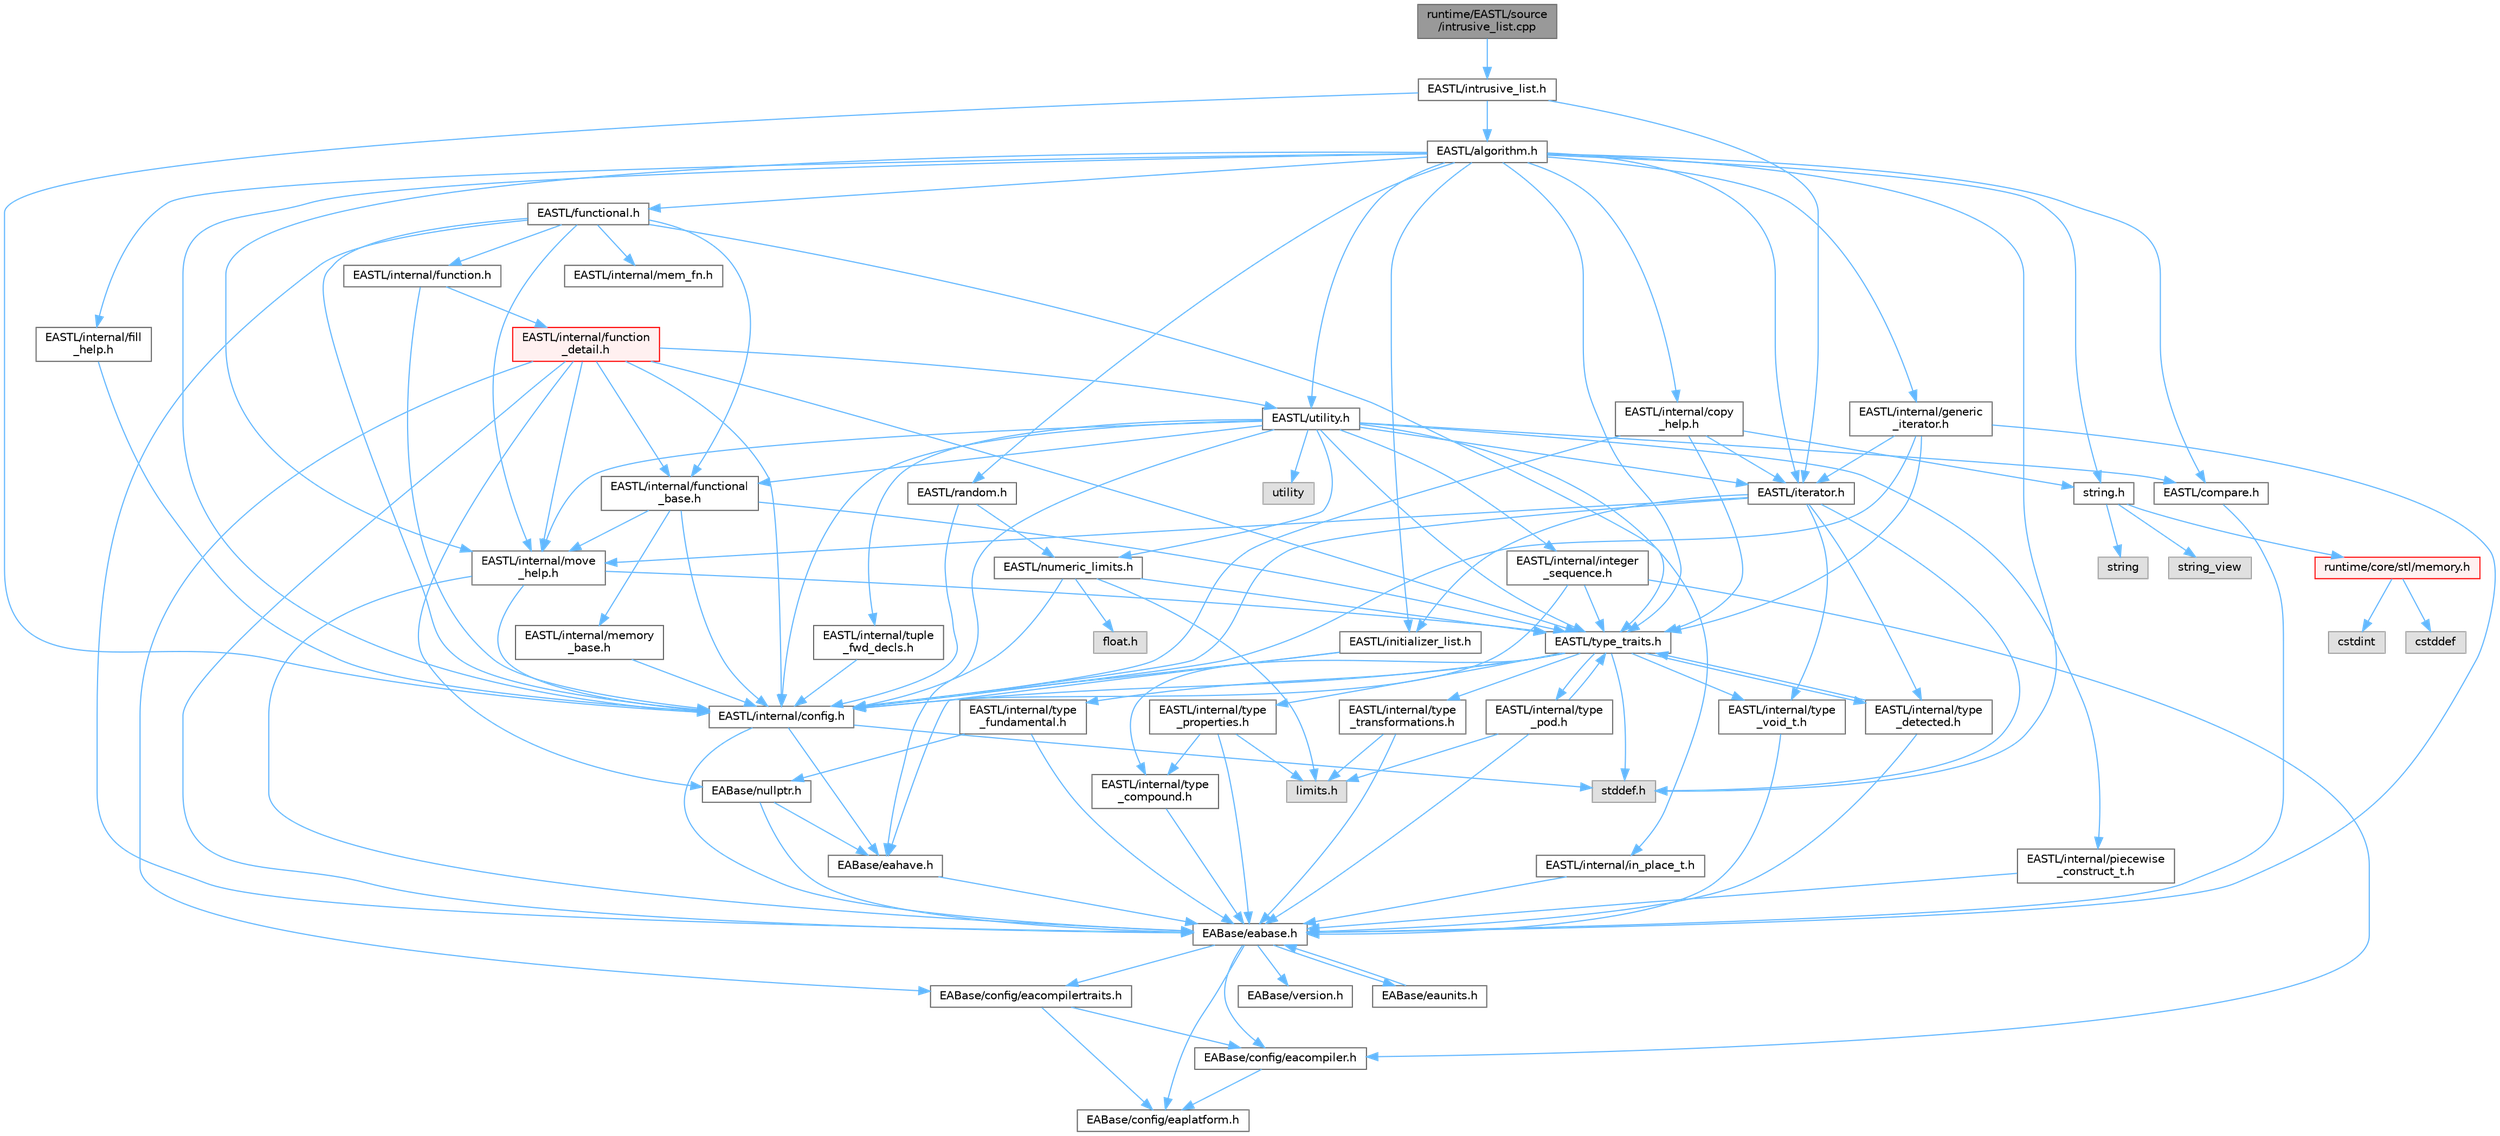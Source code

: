 digraph "runtime/EASTL/source/intrusive_list.cpp"
{
 // LATEX_PDF_SIZE
  bgcolor="transparent";
  edge [fontname=Helvetica,fontsize=10,labelfontname=Helvetica,labelfontsize=10];
  node [fontname=Helvetica,fontsize=10,shape=box,height=0.2,width=0.4];
  Node1 [id="Node000001",label="runtime/EASTL/source\l/intrusive_list.cpp",height=0.2,width=0.4,color="gray40", fillcolor="grey60", style="filled", fontcolor="black",tooltip=" "];
  Node1 -> Node2 [id="edge1_Node000001_Node000002",color="steelblue1",style="solid",tooltip=" "];
  Node2 [id="Node000002",label="EASTL/intrusive_list.h",height=0.2,width=0.4,color="grey40", fillcolor="white", style="filled",URL="$intrusive__list_8h.html",tooltip=" "];
  Node2 -> Node3 [id="edge2_Node000002_Node000003",color="steelblue1",style="solid",tooltip=" "];
  Node3 [id="Node000003",label="EASTL/internal/config.h",height=0.2,width=0.4,color="grey40", fillcolor="white", style="filled",URL="$config_8h.html",tooltip=" "];
  Node3 -> Node4 [id="edge3_Node000003_Node000004",color="steelblue1",style="solid",tooltip=" "];
  Node4 [id="Node000004",label="EABase/eabase.h",height=0.2,width=0.4,color="grey40", fillcolor="white", style="filled",URL="$eabase_8h.html",tooltip=" "];
  Node4 -> Node5 [id="edge4_Node000004_Node000005",color="steelblue1",style="solid",tooltip=" "];
  Node5 [id="Node000005",label="EABase/config/eacompiler.h",height=0.2,width=0.4,color="grey40", fillcolor="white", style="filled",URL="$eacompiler_8h.html",tooltip=" "];
  Node5 -> Node6 [id="edge5_Node000005_Node000006",color="steelblue1",style="solid",tooltip=" "];
  Node6 [id="Node000006",label="EABase/config/eaplatform.h",height=0.2,width=0.4,color="grey40", fillcolor="white", style="filled",URL="$eaplatform_8h.html",tooltip=" "];
  Node4 -> Node7 [id="edge6_Node000004_Node000007",color="steelblue1",style="solid",tooltip=" "];
  Node7 [id="Node000007",label="EABase/config/eacompilertraits.h",height=0.2,width=0.4,color="grey40", fillcolor="white", style="filled",URL="$eacompilertraits_8h.html",tooltip=" "];
  Node7 -> Node6 [id="edge7_Node000007_Node000006",color="steelblue1",style="solid",tooltip=" "];
  Node7 -> Node5 [id="edge8_Node000007_Node000005",color="steelblue1",style="solid",tooltip=" "];
  Node4 -> Node6 [id="edge9_Node000004_Node000006",color="steelblue1",style="solid",tooltip=" "];
  Node4 -> Node8 [id="edge10_Node000004_Node000008",color="steelblue1",style="solid",tooltip=" "];
  Node8 [id="Node000008",label="EABase/version.h",height=0.2,width=0.4,color="grey40", fillcolor="white", style="filled",URL="$_e_a_s_t_l_2packages_2_e_a_base_2include_2_common_2_e_a_base_2version_8h.html",tooltip=" "];
  Node4 -> Node9 [id="edge11_Node000004_Node000009",color="steelblue1",style="solid",tooltip=" "];
  Node9 [id="Node000009",label="EABase/eaunits.h",height=0.2,width=0.4,color="grey40", fillcolor="white", style="filled",URL="$eaunits_8h.html",tooltip=" "];
  Node9 -> Node4 [id="edge12_Node000009_Node000004",color="steelblue1",style="solid",tooltip=" "];
  Node3 -> Node10 [id="edge13_Node000003_Node000010",color="steelblue1",style="solid",tooltip=" "];
  Node10 [id="Node000010",label="EABase/eahave.h",height=0.2,width=0.4,color="grey40", fillcolor="white", style="filled",URL="$eahave_8h.html",tooltip=" "];
  Node10 -> Node4 [id="edge14_Node000010_Node000004",color="steelblue1",style="solid",tooltip=" "];
  Node3 -> Node11 [id="edge15_Node000003_Node000011",color="steelblue1",style="solid",tooltip=" "];
  Node11 [id="Node000011",label="stddef.h",height=0.2,width=0.4,color="grey60", fillcolor="#E0E0E0", style="filled",tooltip=" "];
  Node2 -> Node12 [id="edge16_Node000002_Node000012",color="steelblue1",style="solid",tooltip=" "];
  Node12 [id="Node000012",label="EASTL/iterator.h",height=0.2,width=0.4,color="grey40", fillcolor="white", style="filled",URL="$_e_a_s_t_l_2include_2_e_a_s_t_l_2iterator_8h.html",tooltip=" "];
  Node12 -> Node3 [id="edge17_Node000012_Node000003",color="steelblue1",style="solid",tooltip=" "];
  Node12 -> Node13 [id="edge18_Node000012_Node000013",color="steelblue1",style="solid",tooltip=" "];
  Node13 [id="Node000013",label="EASTL/internal/move\l_help.h",height=0.2,width=0.4,color="grey40", fillcolor="white", style="filled",URL="$move__help_8h.html",tooltip=" "];
  Node13 -> Node4 [id="edge19_Node000013_Node000004",color="steelblue1",style="solid",tooltip=" "];
  Node13 -> Node3 [id="edge20_Node000013_Node000003",color="steelblue1",style="solid",tooltip=" "];
  Node13 -> Node14 [id="edge21_Node000013_Node000014",color="steelblue1",style="solid",tooltip=" "];
  Node14 [id="Node000014",label="EASTL/type_traits.h",height=0.2,width=0.4,color="grey40", fillcolor="white", style="filled",URL="$_e_a_s_t_l_2include_2_e_a_s_t_l_2type__traits_8h.html",tooltip=" "];
  Node14 -> Node3 [id="edge22_Node000014_Node000003",color="steelblue1",style="solid",tooltip=" "];
  Node14 -> Node11 [id="edge23_Node000014_Node000011",color="steelblue1",style="solid",tooltip=" "];
  Node14 -> Node15 [id="edge24_Node000014_Node000015",color="steelblue1",style="solid",tooltip=" "];
  Node15 [id="Node000015",label="EASTL/internal/type\l_fundamental.h",height=0.2,width=0.4,color="grey40", fillcolor="white", style="filled",URL="$type__fundamental_8h.html",tooltip=" "];
  Node15 -> Node4 [id="edge25_Node000015_Node000004",color="steelblue1",style="solid",tooltip=" "];
  Node15 -> Node16 [id="edge26_Node000015_Node000016",color="steelblue1",style="solid",tooltip=" "];
  Node16 [id="Node000016",label="EABase/nullptr.h",height=0.2,width=0.4,color="grey40", fillcolor="white", style="filled",URL="$nullptr_8h.html",tooltip=" "];
  Node16 -> Node4 [id="edge27_Node000016_Node000004",color="steelblue1",style="solid",tooltip=" "];
  Node16 -> Node10 [id="edge28_Node000016_Node000010",color="steelblue1",style="solid",tooltip=" "];
  Node14 -> Node17 [id="edge29_Node000014_Node000017",color="steelblue1",style="solid",tooltip=" "];
  Node17 [id="Node000017",label="EASTL/internal/type\l_transformations.h",height=0.2,width=0.4,color="grey40", fillcolor="white", style="filled",URL="$type__transformations_8h.html",tooltip=" "];
  Node17 -> Node4 [id="edge30_Node000017_Node000004",color="steelblue1",style="solid",tooltip=" "];
  Node17 -> Node18 [id="edge31_Node000017_Node000018",color="steelblue1",style="solid",tooltip=" "];
  Node18 [id="Node000018",label="limits.h",height=0.2,width=0.4,color="grey60", fillcolor="#E0E0E0", style="filled",tooltip=" "];
  Node14 -> Node19 [id="edge32_Node000014_Node000019",color="steelblue1",style="solid",tooltip=" "];
  Node19 [id="Node000019",label="EASTL/internal/type\l_void_t.h",height=0.2,width=0.4,color="grey40", fillcolor="white", style="filled",URL="$type__void__t_8h.html",tooltip=" "];
  Node19 -> Node4 [id="edge33_Node000019_Node000004",color="steelblue1",style="solid",tooltip=" "];
  Node14 -> Node20 [id="edge34_Node000014_Node000020",color="steelblue1",style="solid",tooltip=" "];
  Node20 [id="Node000020",label="EASTL/internal/type\l_properties.h",height=0.2,width=0.4,color="grey40", fillcolor="white", style="filled",URL="$type__properties_8h.html",tooltip=" "];
  Node20 -> Node4 [id="edge35_Node000020_Node000004",color="steelblue1",style="solid",tooltip=" "];
  Node20 -> Node18 [id="edge36_Node000020_Node000018",color="steelblue1",style="solid",tooltip=" "];
  Node20 -> Node21 [id="edge37_Node000020_Node000021",color="steelblue1",style="solid",tooltip=" "];
  Node21 [id="Node000021",label="EASTL/internal/type\l_compound.h",height=0.2,width=0.4,color="grey40", fillcolor="white", style="filled",URL="$type__compound_8h.html",tooltip=" "];
  Node21 -> Node4 [id="edge38_Node000021_Node000004",color="steelblue1",style="solid",tooltip=" "];
  Node14 -> Node21 [id="edge39_Node000014_Node000021",color="steelblue1",style="solid",tooltip=" "];
  Node14 -> Node22 [id="edge40_Node000014_Node000022",color="steelblue1",style="solid",tooltip=" "];
  Node22 [id="Node000022",label="EASTL/internal/type\l_pod.h",height=0.2,width=0.4,color="grey40", fillcolor="white", style="filled",URL="$type__pod_8h.html",tooltip=" "];
  Node22 -> Node4 [id="edge41_Node000022_Node000004",color="steelblue1",style="solid",tooltip=" "];
  Node22 -> Node18 [id="edge42_Node000022_Node000018",color="steelblue1",style="solid",tooltip=" "];
  Node22 -> Node14 [id="edge43_Node000022_Node000014",color="steelblue1",style="solid",tooltip=" "];
  Node14 -> Node23 [id="edge44_Node000014_Node000023",color="steelblue1",style="solid",tooltip=" "];
  Node23 [id="Node000023",label="EASTL/internal/type\l_detected.h",height=0.2,width=0.4,color="grey40", fillcolor="white", style="filled",URL="$type__detected_8h.html",tooltip=" "];
  Node23 -> Node4 [id="edge45_Node000023_Node000004",color="steelblue1",style="solid",tooltip=" "];
  Node23 -> Node14 [id="edge46_Node000023_Node000014",color="steelblue1",style="solid",tooltip=" "];
  Node12 -> Node23 [id="edge47_Node000012_Node000023",color="steelblue1",style="solid",tooltip=" "];
  Node12 -> Node19 [id="edge48_Node000012_Node000019",color="steelblue1",style="solid",tooltip=" "];
  Node12 -> Node24 [id="edge49_Node000012_Node000024",color="steelblue1",style="solid",tooltip=" "];
  Node24 [id="Node000024",label="EASTL/initializer_list.h",height=0.2,width=0.4,color="grey40", fillcolor="white", style="filled",URL="$initializer__list_8h.html",tooltip=" "];
  Node24 -> Node3 [id="edge50_Node000024_Node000003",color="steelblue1",style="solid",tooltip=" "];
  Node24 -> Node10 [id="edge51_Node000024_Node000010",color="steelblue1",style="solid",tooltip=" "];
  Node12 -> Node11 [id="edge52_Node000012_Node000011",color="steelblue1",style="solid",tooltip=" "];
  Node2 -> Node25 [id="edge53_Node000002_Node000025",color="steelblue1",style="solid",tooltip=" "];
  Node25 [id="Node000025",label="EASTL/algorithm.h",height=0.2,width=0.4,color="grey40", fillcolor="white", style="filled",URL="$_e_a_s_t_l_2include_2_e_a_s_t_l_2algorithm_8h.html",tooltip=" "];
  Node25 -> Node3 [id="edge54_Node000025_Node000003",color="steelblue1",style="solid",tooltip=" "];
  Node25 -> Node14 [id="edge55_Node000025_Node000014",color="steelblue1",style="solid",tooltip=" "];
  Node25 -> Node13 [id="edge56_Node000025_Node000013",color="steelblue1",style="solid",tooltip=" "];
  Node25 -> Node26 [id="edge57_Node000025_Node000026",color="steelblue1",style="solid",tooltip=" "];
  Node26 [id="Node000026",label="EASTL/internal/copy\l_help.h",height=0.2,width=0.4,color="grey40", fillcolor="white", style="filled",URL="$copy__help_8h.html",tooltip=" "];
  Node26 -> Node3 [id="edge58_Node000026_Node000003",color="steelblue1",style="solid",tooltip=" "];
  Node26 -> Node14 [id="edge59_Node000026_Node000014",color="steelblue1",style="solid",tooltip=" "];
  Node26 -> Node12 [id="edge60_Node000026_Node000012",color="steelblue1",style="solid",tooltip=" "];
  Node26 -> Node27 [id="edge61_Node000026_Node000027",color="steelblue1",style="solid",tooltip=" "];
  Node27 [id="Node000027",label="string.h",height=0.2,width=0.4,color="grey40", fillcolor="white", style="filled",URL="$string_8h.html",tooltip=" "];
  Node27 -> Node28 [id="edge62_Node000027_Node000028",color="steelblue1",style="solid",tooltip=" "];
  Node28 [id="Node000028",label="string",height=0.2,width=0.4,color="grey60", fillcolor="#E0E0E0", style="filled",tooltip=" "];
  Node27 -> Node29 [id="edge63_Node000027_Node000029",color="steelblue1",style="solid",tooltip=" "];
  Node29 [id="Node000029",label="string_view",height=0.2,width=0.4,color="grey60", fillcolor="#E0E0E0", style="filled",tooltip=" "];
  Node27 -> Node30 [id="edge64_Node000027_Node000030",color="steelblue1",style="solid",tooltip=" "];
  Node30 [id="Node000030",label="runtime/core/stl/memory.h",height=0.2,width=0.4,color="red", fillcolor="#FFF0F0", style="filled",URL="$core_2stl_2memory_8h.html",tooltip=" "];
  Node30 -> Node31 [id="edge65_Node000030_Node000031",color="steelblue1",style="solid",tooltip=" "];
  Node31 [id="Node000031",label="cstddef",height=0.2,width=0.4,color="grey60", fillcolor="#E0E0E0", style="filled",tooltip=" "];
  Node30 -> Node32 [id="edge66_Node000030_Node000032",color="steelblue1",style="solid",tooltip=" "];
  Node32 [id="Node000032",label="cstdint",height=0.2,width=0.4,color="grey60", fillcolor="#E0E0E0", style="filled",tooltip=" "];
  Node25 -> Node150 [id="edge67_Node000025_Node000150",color="steelblue1",style="solid",tooltip=" "];
  Node150 [id="Node000150",label="EASTL/internal/fill\l_help.h",height=0.2,width=0.4,color="grey40", fillcolor="white", style="filled",URL="$fill__help_8h.html",tooltip=" "];
  Node150 -> Node3 [id="edge68_Node000150_Node000003",color="steelblue1",style="solid",tooltip=" "];
  Node25 -> Node24 [id="edge69_Node000025_Node000024",color="steelblue1",style="solid",tooltip=" "];
  Node25 -> Node12 [id="edge70_Node000025_Node000012",color="steelblue1",style="solid",tooltip=" "];
  Node25 -> Node60 [id="edge71_Node000025_Node000060",color="steelblue1",style="solid",tooltip=" "];
  Node60 [id="Node000060",label="EASTL/functional.h",height=0.2,width=0.4,color="grey40", fillcolor="white", style="filled",URL="$_e_a_s_t_l_2include_2_e_a_s_t_l_2functional_8h.html",tooltip=" "];
  Node60 -> Node4 [id="edge72_Node000060_Node000004",color="steelblue1",style="solid",tooltip=" "];
  Node60 -> Node3 [id="edge73_Node000060_Node000003",color="steelblue1",style="solid",tooltip=" "];
  Node60 -> Node13 [id="edge74_Node000060_Node000013",color="steelblue1",style="solid",tooltip=" "];
  Node60 -> Node14 [id="edge75_Node000060_Node000014",color="steelblue1",style="solid",tooltip=" "];
  Node60 -> Node41 [id="edge76_Node000060_Node000041",color="steelblue1",style="solid",tooltip=" "];
  Node41 [id="Node000041",label="EASTL/internal/functional\l_base.h",height=0.2,width=0.4,color="grey40", fillcolor="white", style="filled",URL="$functional__base_8h.html",tooltip=" "];
  Node41 -> Node3 [id="edge77_Node000041_Node000003",color="steelblue1",style="solid",tooltip=" "];
  Node41 -> Node37 [id="edge78_Node000041_Node000037",color="steelblue1",style="solid",tooltip=" "];
  Node37 [id="Node000037",label="EASTL/internal/memory\l_base.h",height=0.2,width=0.4,color="grey40", fillcolor="white", style="filled",URL="$memory__base_8h.html",tooltip=" "];
  Node37 -> Node3 [id="edge79_Node000037_Node000003",color="steelblue1",style="solid",tooltip=" "];
  Node41 -> Node13 [id="edge80_Node000041_Node000013",color="steelblue1",style="solid",tooltip=" "];
  Node41 -> Node14 [id="edge81_Node000041_Node000014",color="steelblue1",style="solid",tooltip=" "];
  Node60 -> Node61 [id="edge82_Node000060_Node000061",color="steelblue1",style="solid",tooltip=" "];
  Node61 [id="Node000061",label="EASTL/internal/mem_fn.h",height=0.2,width=0.4,color="grey40", fillcolor="white", style="filled",URL="$mem__fn_8h.html",tooltip=" "];
  Node60 -> Node62 [id="edge83_Node000060_Node000062",color="steelblue1",style="solid",tooltip=" "];
  Node62 [id="Node000062",label="EASTL/internal/function.h",height=0.2,width=0.4,color="grey40", fillcolor="white", style="filled",URL="$_e_a_s_t_l_2include_2_e_a_s_t_l_2internal_2function_8h.html",tooltip=" "];
  Node62 -> Node3 [id="edge84_Node000062_Node000003",color="steelblue1",style="solid",tooltip=" "];
  Node62 -> Node63 [id="edge85_Node000062_Node000063",color="steelblue1",style="solid",tooltip=" "];
  Node63 [id="Node000063",label="EASTL/internal/function\l_detail.h",height=0.2,width=0.4,color="red", fillcolor="#FFF0F0", style="filled",URL="$function__detail_8h.html",tooltip=" "];
  Node63 -> Node7 [id="edge86_Node000063_Node000007",color="steelblue1",style="solid",tooltip=" "];
  Node63 -> Node4 [id="edge87_Node000063_Node000004",color="steelblue1",style="solid",tooltip=" "];
  Node63 -> Node16 [id="edge88_Node000063_Node000016",color="steelblue1",style="solid",tooltip=" "];
  Node63 -> Node3 [id="edge89_Node000063_Node000003",color="steelblue1",style="solid",tooltip=" "];
  Node63 -> Node41 [id="edge90_Node000063_Node000041",color="steelblue1",style="solid",tooltip=" "];
  Node63 -> Node13 [id="edge91_Node000063_Node000013",color="steelblue1",style="solid",tooltip=" "];
  Node63 -> Node14 [id="edge92_Node000063_Node000014",color="steelblue1",style="solid",tooltip=" "];
  Node63 -> Node44 [id="edge93_Node000063_Node000044",color="steelblue1",style="solid",tooltip=" "];
  Node44 [id="Node000044",label="EASTL/utility.h",height=0.2,width=0.4,color="grey40", fillcolor="white", style="filled",URL="$_e_a_s_t_l_2include_2_e_a_s_t_l_2utility_8h.html",tooltip=" "];
  Node44 -> Node3 [id="edge94_Node000044_Node000003",color="steelblue1",style="solid",tooltip=" "];
  Node44 -> Node14 [id="edge95_Node000044_Node000014",color="steelblue1",style="solid",tooltip=" "];
  Node44 -> Node12 [id="edge96_Node000044_Node000012",color="steelblue1",style="solid",tooltip=" "];
  Node44 -> Node45 [id="edge97_Node000044_Node000045",color="steelblue1",style="solid",tooltip=" "];
  Node45 [id="Node000045",label="EASTL/numeric_limits.h",height=0.2,width=0.4,color="grey40", fillcolor="white", style="filled",URL="$numeric__limits_8h.html",tooltip=" "];
  Node45 -> Node3 [id="edge98_Node000045_Node000003",color="steelblue1",style="solid",tooltip=" "];
  Node45 -> Node14 [id="edge99_Node000045_Node000014",color="steelblue1",style="solid",tooltip=" "];
  Node45 -> Node18 [id="edge100_Node000045_Node000018",color="steelblue1",style="solid",tooltip=" "];
  Node45 -> Node46 [id="edge101_Node000045_Node000046",color="steelblue1",style="solid",tooltip=" "];
  Node46 [id="Node000046",label="float.h",height=0.2,width=0.4,color="grey60", fillcolor="#E0E0E0", style="filled",tooltip=" "];
  Node44 -> Node47 [id="edge102_Node000044_Node000047",color="steelblue1",style="solid",tooltip=" "];
  Node47 [id="Node000047",label="EASTL/compare.h",height=0.2,width=0.4,color="grey40", fillcolor="white", style="filled",URL="$compare_8h.html",tooltip=" "];
  Node47 -> Node4 [id="edge103_Node000047_Node000004",color="steelblue1",style="solid",tooltip=" "];
  Node44 -> Node41 [id="edge104_Node000044_Node000041",color="steelblue1",style="solid",tooltip=" "];
  Node44 -> Node13 [id="edge105_Node000044_Node000013",color="steelblue1",style="solid",tooltip=" "];
  Node44 -> Node10 [id="edge106_Node000044_Node000010",color="steelblue1",style="solid",tooltip=" "];
  Node44 -> Node48 [id="edge107_Node000044_Node000048",color="steelblue1",style="solid",tooltip=" "];
  Node48 [id="Node000048",label="EASTL/internal/integer\l_sequence.h",height=0.2,width=0.4,color="grey40", fillcolor="white", style="filled",URL="$integer__sequence_8h.html",tooltip=" "];
  Node48 -> Node5 [id="edge108_Node000048_Node000005",color="steelblue1",style="solid",tooltip=" "];
  Node48 -> Node3 [id="edge109_Node000048_Node000003",color="steelblue1",style="solid",tooltip=" "];
  Node48 -> Node14 [id="edge110_Node000048_Node000014",color="steelblue1",style="solid",tooltip=" "];
  Node44 -> Node49 [id="edge111_Node000044_Node000049",color="steelblue1",style="solid",tooltip=" "];
  Node49 [id="Node000049",label="EASTL/internal/tuple\l_fwd_decls.h",height=0.2,width=0.4,color="grey40", fillcolor="white", style="filled",URL="$tuple__fwd__decls_8h.html",tooltip=" "];
  Node49 -> Node3 [id="edge112_Node000049_Node000003",color="steelblue1",style="solid",tooltip=" "];
  Node44 -> Node50 [id="edge113_Node000044_Node000050",color="steelblue1",style="solid",tooltip=" "];
  Node50 [id="Node000050",label="EASTL/internal/in_place_t.h",height=0.2,width=0.4,color="grey40", fillcolor="white", style="filled",URL="$in__place__t_8h.html",tooltip=" "];
  Node50 -> Node4 [id="edge114_Node000050_Node000004",color="steelblue1",style="solid",tooltip=" "];
  Node44 -> Node51 [id="edge115_Node000044_Node000051",color="steelblue1",style="solid",tooltip=" "];
  Node51 [id="Node000051",label="EASTL/internal/piecewise\l_construct_t.h",height=0.2,width=0.4,color="grey40", fillcolor="white", style="filled",URL="$piecewise__construct__t_8h.html",tooltip=" "];
  Node51 -> Node4 [id="edge116_Node000051_Node000004",color="steelblue1",style="solid",tooltip=" "];
  Node44 -> Node52 [id="edge117_Node000044_Node000052",color="steelblue1",style="solid",tooltip=" "];
  Node52 [id="Node000052",label="utility",height=0.2,width=0.4,color="grey60", fillcolor="#E0E0E0", style="filled",tooltip=" "];
  Node25 -> Node44 [id="edge118_Node000025_Node000044",color="steelblue1",style="solid",tooltip=" "];
  Node25 -> Node39 [id="edge119_Node000025_Node000039",color="steelblue1",style="solid",tooltip=" "];
  Node39 [id="Node000039",label="EASTL/internal/generic\l_iterator.h",height=0.2,width=0.4,color="grey40", fillcolor="white", style="filled",URL="$generic__iterator_8h.html",tooltip=" "];
  Node39 -> Node4 [id="edge120_Node000039_Node000004",color="steelblue1",style="solid",tooltip=" "];
  Node39 -> Node3 [id="edge121_Node000039_Node000003",color="steelblue1",style="solid",tooltip=" "];
  Node39 -> Node12 [id="edge122_Node000039_Node000012",color="steelblue1",style="solid",tooltip=" "];
  Node39 -> Node14 [id="edge123_Node000039_Node000014",color="steelblue1",style="solid",tooltip=" "];
  Node25 -> Node151 [id="edge124_Node000025_Node000151",color="steelblue1",style="solid",tooltip=" "];
  Node151 [id="Node000151",label="EASTL/random.h",height=0.2,width=0.4,color="grey40", fillcolor="white", style="filled",URL="$random_8h.html",tooltip=" "];
  Node151 -> Node3 [id="edge125_Node000151_Node000003",color="steelblue1",style="solid",tooltip=" "];
  Node151 -> Node45 [id="edge126_Node000151_Node000045",color="steelblue1",style="solid",tooltip=" "];
  Node25 -> Node47 [id="edge127_Node000025_Node000047",color="steelblue1",style="solid",tooltip=" "];
  Node25 -> Node11 [id="edge128_Node000025_Node000011",color="steelblue1",style="solid",tooltip=" "];
  Node25 -> Node27 [id="edge129_Node000025_Node000027",color="steelblue1",style="solid",tooltip=" "];
}

